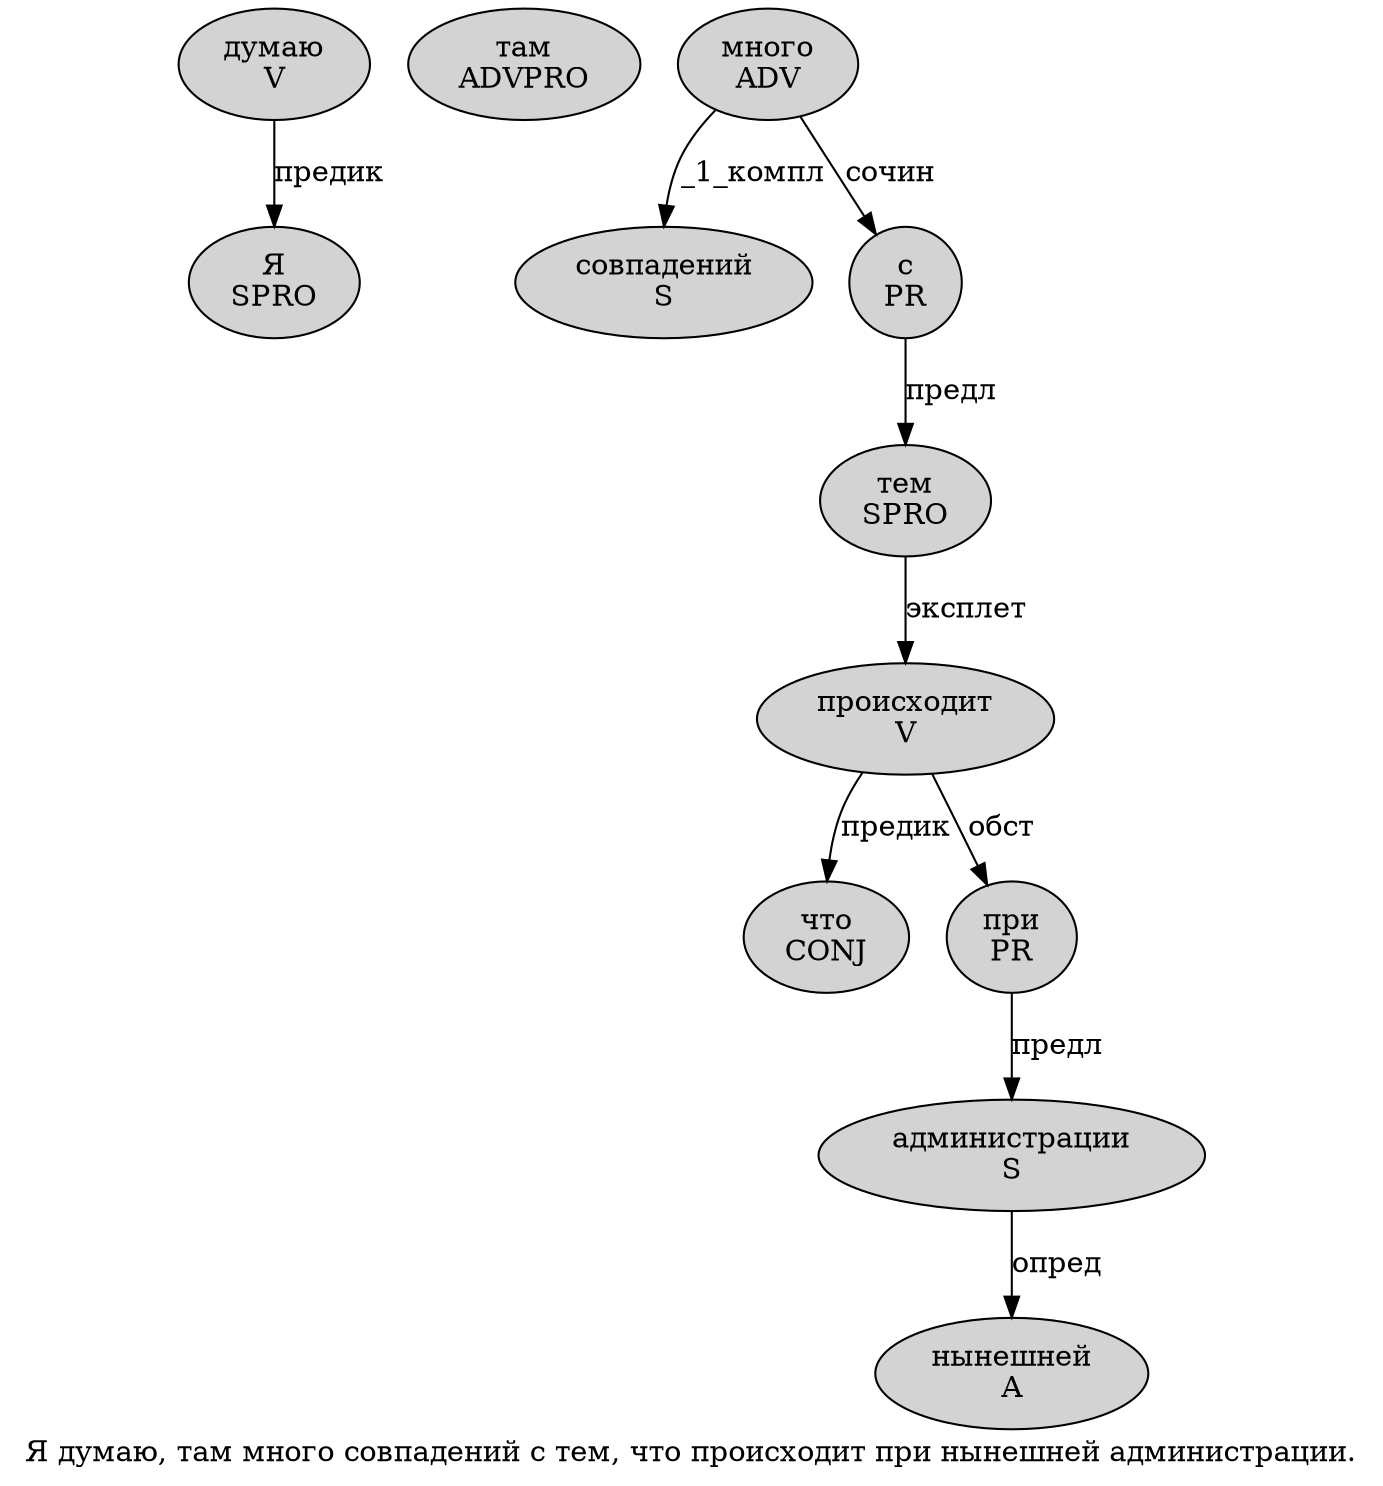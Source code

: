 digraph SENTENCE_749 {
	graph [label="Я думаю, там много совпадений с тем, что происходит при нынешней администрации."]
	node [style=filled]
		0 [label="Я
SPRO" color="" fillcolor=lightgray penwidth=1 shape=ellipse]
		1 [label="думаю
V" color="" fillcolor=lightgray penwidth=1 shape=ellipse]
		3 [label="там
ADVPRO" color="" fillcolor=lightgray penwidth=1 shape=ellipse]
		4 [label="много
ADV" color="" fillcolor=lightgray penwidth=1 shape=ellipse]
		5 [label="совпадений
S" color="" fillcolor=lightgray penwidth=1 shape=ellipse]
		6 [label="с
PR" color="" fillcolor=lightgray penwidth=1 shape=ellipse]
		7 [label="тем
SPRO" color="" fillcolor=lightgray penwidth=1 shape=ellipse]
		9 [label="что
CONJ" color="" fillcolor=lightgray penwidth=1 shape=ellipse]
		10 [label="происходит
V" color="" fillcolor=lightgray penwidth=1 shape=ellipse]
		11 [label="при
PR" color="" fillcolor=lightgray penwidth=1 shape=ellipse]
		12 [label="нынешней
A" color="" fillcolor=lightgray penwidth=1 shape=ellipse]
		13 [label="администрации
S" color="" fillcolor=lightgray penwidth=1 shape=ellipse]
			11 -> 13 [label="предл"]
			1 -> 0 [label="предик"]
			13 -> 12 [label="опред"]
			10 -> 9 [label="предик"]
			10 -> 11 [label="обст"]
			6 -> 7 [label="предл"]
			4 -> 5 [label="_1_компл"]
			4 -> 6 [label="сочин"]
			7 -> 10 [label="эксплет"]
}